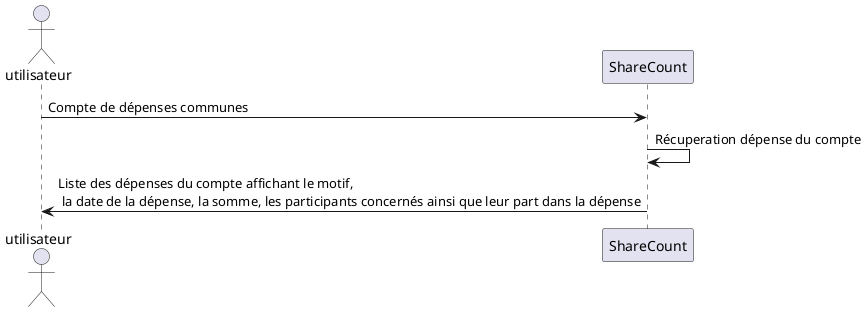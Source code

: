 @startuml  Consulter une cagnotte

actor utilisateur as user
participant ShareCount as sc

user 	-> sc 		: Compte de dépenses communes
sc 		-> sc 		: Récuperation dépense du compte
user 	<- sc 		: Liste des dépenses du compte affichant le motif,\n la date de la dépense, la somme, les participants concernés ainsi que leur part dans la dépense

@enduml